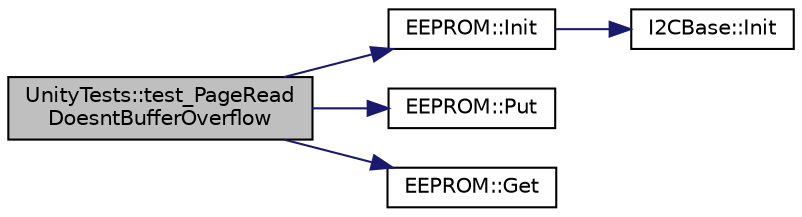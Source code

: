 digraph "UnityTests::test_PageReadDoesntBufferOverflow"
{
  edge [fontname="Helvetica",fontsize="10",labelfontname="Helvetica",labelfontsize="10"];
  node [fontname="Helvetica",fontsize="10",shape=record];
  rankdir="LR";
  Node1 [label="UnityTests::test_PageRead\lDoesntBufferOverflow",height=0.2,width=0.4,color="black", fillcolor="grey75", style="filled" fontcolor="black"];
  Node1 -> Node2 [color="midnightblue",fontsize="10",style="solid",fontname="Helvetica"];
  Node2 [label="EEPROM::Init",height=0.2,width=0.4,color="black", fillcolor="white", style="filled",URL="$classEEPROM.html#a6d123a9929a3a6c6de440102b5fa2802",tooltip="Initialize an EEPROM instance."];
  Node2 -> Node3 [color="midnightblue",fontsize="10",style="solid",fontname="Helvetica"];
  Node3 [label="I2CBase::Init",height=0.2,width=0.4,color="black", fillcolor="white", style="filled",URL="$classI2CBase.html#af0433e974b61cbaafed3183b74cb6c39",tooltip="Set the IO Pins to float high."];
  Node1 -> Node4 [color="midnightblue",fontsize="10",style="solid",fontname="Helvetica"];
  Node4 [label="EEPROM::Put",height=0.2,width=0.4,color="black", fillcolor="white", style="filled",URL="$classEEPROM.html#a2bacf20e9fcb2429e96729b5d71d0579",tooltip="Put a byte into the EEPROM."];
  Node1 -> Node5 [color="midnightblue",fontsize="10",style="solid",fontname="Helvetica"];
  Node5 [label="EEPROM::Get",height=0.2,width=0.4,color="black", fillcolor="white", style="filled",URL="$classEEPROM.html#af24c313a2c7c9433c3e085d8bbbb137e",tooltip="Get a single byte from the EEPROM."];
}
